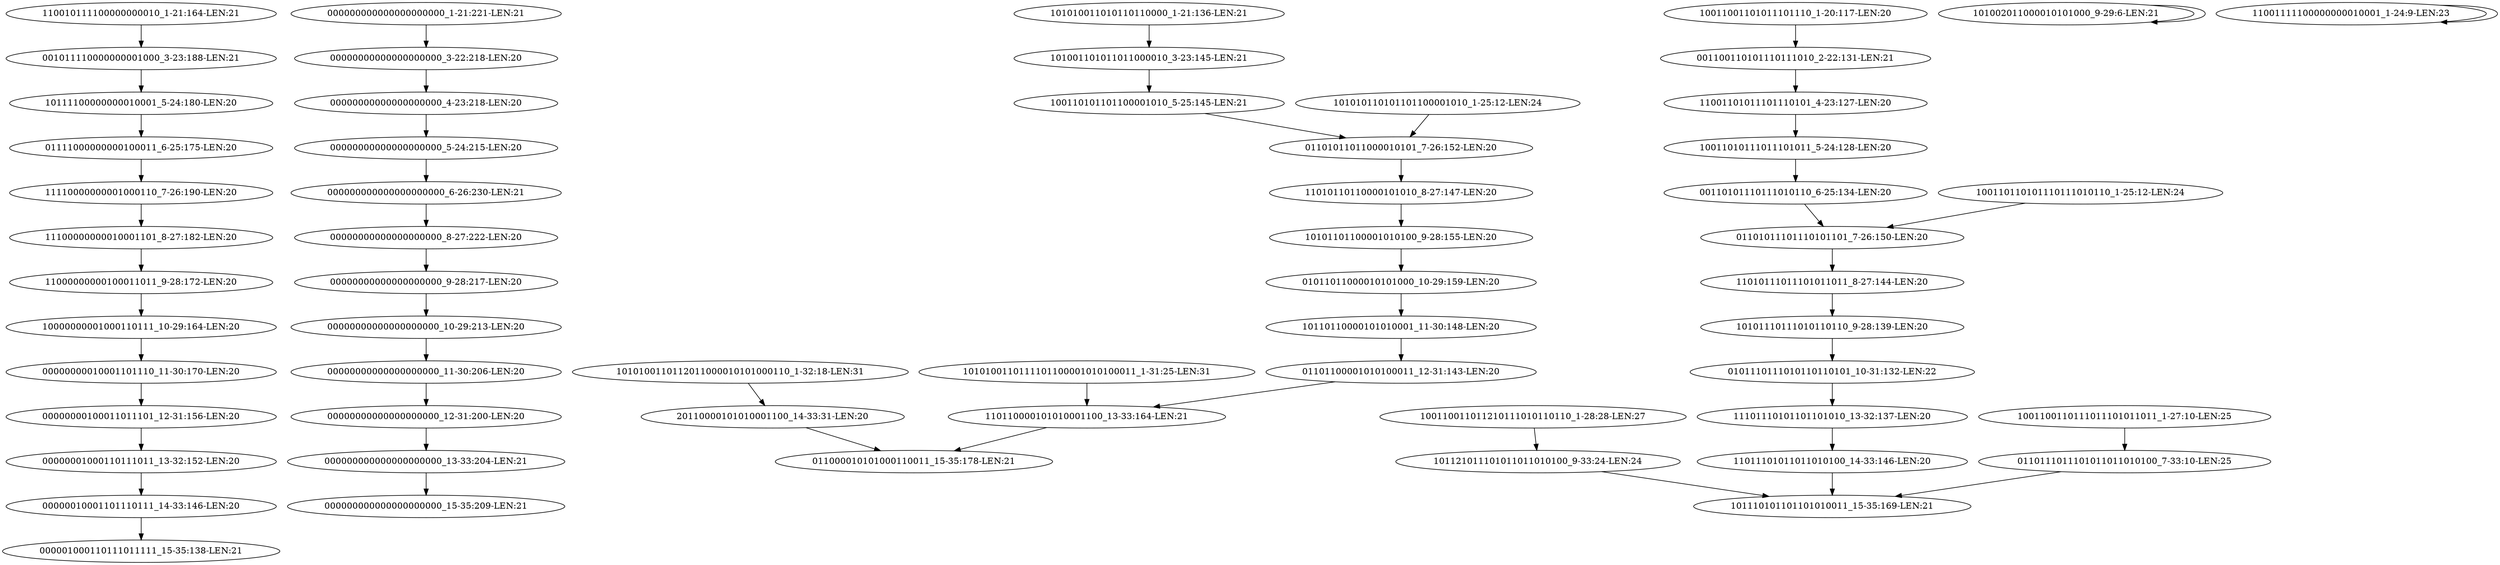 digraph G {
    "10111100000000010001_5-24:180-LEN:20" -> "01111000000000100011_6-25:175-LEN:20";
    "11000000000100011011_9-28:172-LEN:20" -> "10000000001000110111_10-29:164-LEN:20";
    "00000000000000000000_8-27:222-LEN:20" -> "00000000000000000000_9-28:217-LEN:20";
    "00000000000000000000_11-30:206-LEN:20" -> "00000000000000000000_12-31:200-LEN:20";
    "00000000000000000000_5-24:215-LEN:20" -> "000000000000000000000_6-26:230-LEN:21";
    "00000001000110111011_13-32:152-LEN:20" -> "00000010001101110111_14-33:146-LEN:20";
    "00000000100011011101_12-31:156-LEN:20" -> "00000001000110111011_13-32:152-LEN:20";
    "000000000000000000000_1-21:221-LEN:21" -> "00000000000000000000_3-22:218-LEN:20";
    "10110110000101010001_11-30:148-LEN:20" -> "01101100001010100011_12-31:143-LEN:20";
    "100110011011210111010110110_1-28:28-LEN:27" -> "101121011101011011010100_9-33:24-LEN:24";
    "01011011000010101000_10-29:159-LEN:20" -> "10110110000101010001_11-30:148-LEN:20";
    "01111000000000100011_6-25:175-LEN:20" -> "11110000000001000110_7-26:190-LEN:20";
    "00110101110111010110_6-25:134-LEN:20" -> "01101011101110101101_7-26:150-LEN:20";
    "20110000101010001100_14-33:31-LEN:20" -> "011000010101000110011_15-35:178-LEN:21";
    "11011101011011010100_14-33:146-LEN:20" -> "101110101101101010011_15-35:169-LEN:21";
    "0110111011101011011010100_7-33:10-LEN:25" -> "101110101101101010011_15-35:169-LEN:21";
    "00000000010001101110_11-30:170-LEN:20" -> "00000000100011011101_12-31:156-LEN:20";
    "101001101011011000010_3-23:145-LEN:21" -> "100110101101100001010_5-25:145-LEN:21";
    "1010100110112011000010101000110_1-32:18-LEN:31" -> "20110000101010001100_14-33:31-LEN:20";
    "000000000000000000000_6-26:230-LEN:21" -> "00000000000000000000_8-27:222-LEN:20";
    "001100110101110111010_2-22:131-LEN:21" -> "11001101011101110101_4-23:127-LEN:20";
    "01101100001010100011_12-31:143-LEN:20" -> "110110000101010001100_13-33:164-LEN:21";
    "101010110101101100001010_1-25:12-LEN:24" -> "01101011011000010101_7-26:152-LEN:20";
    "00000000000000000000_4-23:218-LEN:20" -> "00000000000000000000_5-24:215-LEN:20";
    "11100000000010001101_8-27:182-LEN:20" -> "11000000000100011011_9-28:172-LEN:20";
    "10011001101011101110_1-20:117-LEN:20" -> "001100110101110111010_2-22:131-LEN:21";
    "100110110101110111010110_1-25:12-LEN:24" -> "01101011101110101101_7-26:150-LEN:20";
    "101002011000010101000_9-29:6-LEN:21" -> "101002011000010101000_9-29:6-LEN:21";
    "01101011011000010101_7-26:152-LEN:20" -> "11010110110000101010_8-27:147-LEN:20";
    "11001101011101110101_4-23:127-LEN:20" -> "10011010111011101011_5-24:128-LEN:20";
    "00000000000000000000_9-28:217-LEN:20" -> "00000000000000000000_10-29:213-LEN:20";
    "10011010111011101011_5-24:128-LEN:20" -> "00110101110111010110_6-25:134-LEN:20";
    "1010100110111101100001010100011_1-31:25-LEN:31" -> "110110000101010001100_13-33:164-LEN:21";
    "10101101100001010100_9-28:155-LEN:20" -> "01011011000010101000_10-29:159-LEN:20";
    "00000000000000000000_12-31:200-LEN:20" -> "000000000000000000000_13-33:204-LEN:21";
    "11101110101101101010_13-32:137-LEN:20" -> "11011101011011010100_14-33:146-LEN:20";
    "1001100110111011101011011_1-27:10-LEN:25" -> "0110111011101011011010100_7-33:10-LEN:25";
    "00000010001101110111_14-33:146-LEN:20" -> "000001000110111011111_15-35:138-LEN:21";
    "11001111100000000010001_1-24:9-LEN:23" -> "11001111100000000010001_1-24:9-LEN:23";
    "01101011101110101101_7-26:150-LEN:20" -> "11010111011101011011_8-27:144-LEN:20";
    "00000000000000000000_3-22:218-LEN:20" -> "00000000000000000000_4-23:218-LEN:20";
    "101010011010110110000_1-21:136-LEN:21" -> "101001101011011000010_3-23:145-LEN:21";
    "000000000000000000000_13-33:204-LEN:21" -> "000000000000000000000_15-35:209-LEN:21";
    "001011110000000001000_3-23:188-LEN:21" -> "10111100000000010001_5-24:180-LEN:20";
    "10000000001000110111_10-29:164-LEN:20" -> "00000000010001101110_11-30:170-LEN:20";
    "110110000101010001100_13-33:164-LEN:21" -> "011000010101000110011_15-35:178-LEN:21";
    "101121011101011011010100_9-33:24-LEN:24" -> "101110101101101010011_15-35:169-LEN:21";
    "00000000000000000000_10-29:213-LEN:20" -> "00000000000000000000_11-30:206-LEN:20";
    "11010110110000101010_8-27:147-LEN:20" -> "10101101100001010100_9-28:155-LEN:20";
    "11110000000001000110_7-26:190-LEN:20" -> "11100000000010001101_8-27:182-LEN:20";
    "100110101101100001010_5-25:145-LEN:21" -> "01101011011000010101_7-26:152-LEN:20";
    "110010111100000000010_1-21:164-LEN:21" -> "001011110000000001000_3-23:188-LEN:21";
    "11010111011101011011_8-27:144-LEN:20" -> "10101110111010110110_9-28:139-LEN:20";
    "10101110111010110110_9-28:139-LEN:20" -> "0101110111010110110101_10-31:132-LEN:22";
    "0101110111010110110101_10-31:132-LEN:22" -> "11101110101101101010_13-32:137-LEN:20";
}
